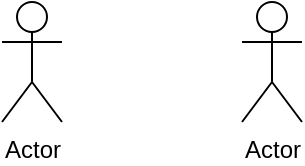 <mxfile version="13.10.4" type="github">
  <diagram id="oemc7NoDXvjCIODCk4Sk" name="Page-1">
    <mxGraphModel dx="812" dy="559" grid="1" gridSize="10" guides="1" tooltips="1" connect="1" arrows="1" fold="1" page="1" pageScale="1" pageWidth="1654" pageHeight="1169" math="0" shadow="0">
      <root>
        <mxCell id="0" />
        <mxCell id="1" parent="0" />
        <mxCell id="UOIlZKTl76xjUfxBEUO4-1" value="Actor" style="shape=umlActor;verticalLabelPosition=bottom;verticalAlign=top;html=1;outlineConnect=0;" vertex="1" parent="1">
          <mxGeometry x="160" y="100" width="30" height="60" as="geometry" />
        </mxCell>
        <mxCell id="UOIlZKTl76xjUfxBEUO4-2" value="Actor" style="shape=umlActor;verticalLabelPosition=bottom;verticalAlign=top;html=1;outlineConnect=0;" vertex="1" parent="1">
          <mxGeometry x="280" y="100" width="30" height="60" as="geometry" />
        </mxCell>
      </root>
    </mxGraphModel>
  </diagram>
</mxfile>

